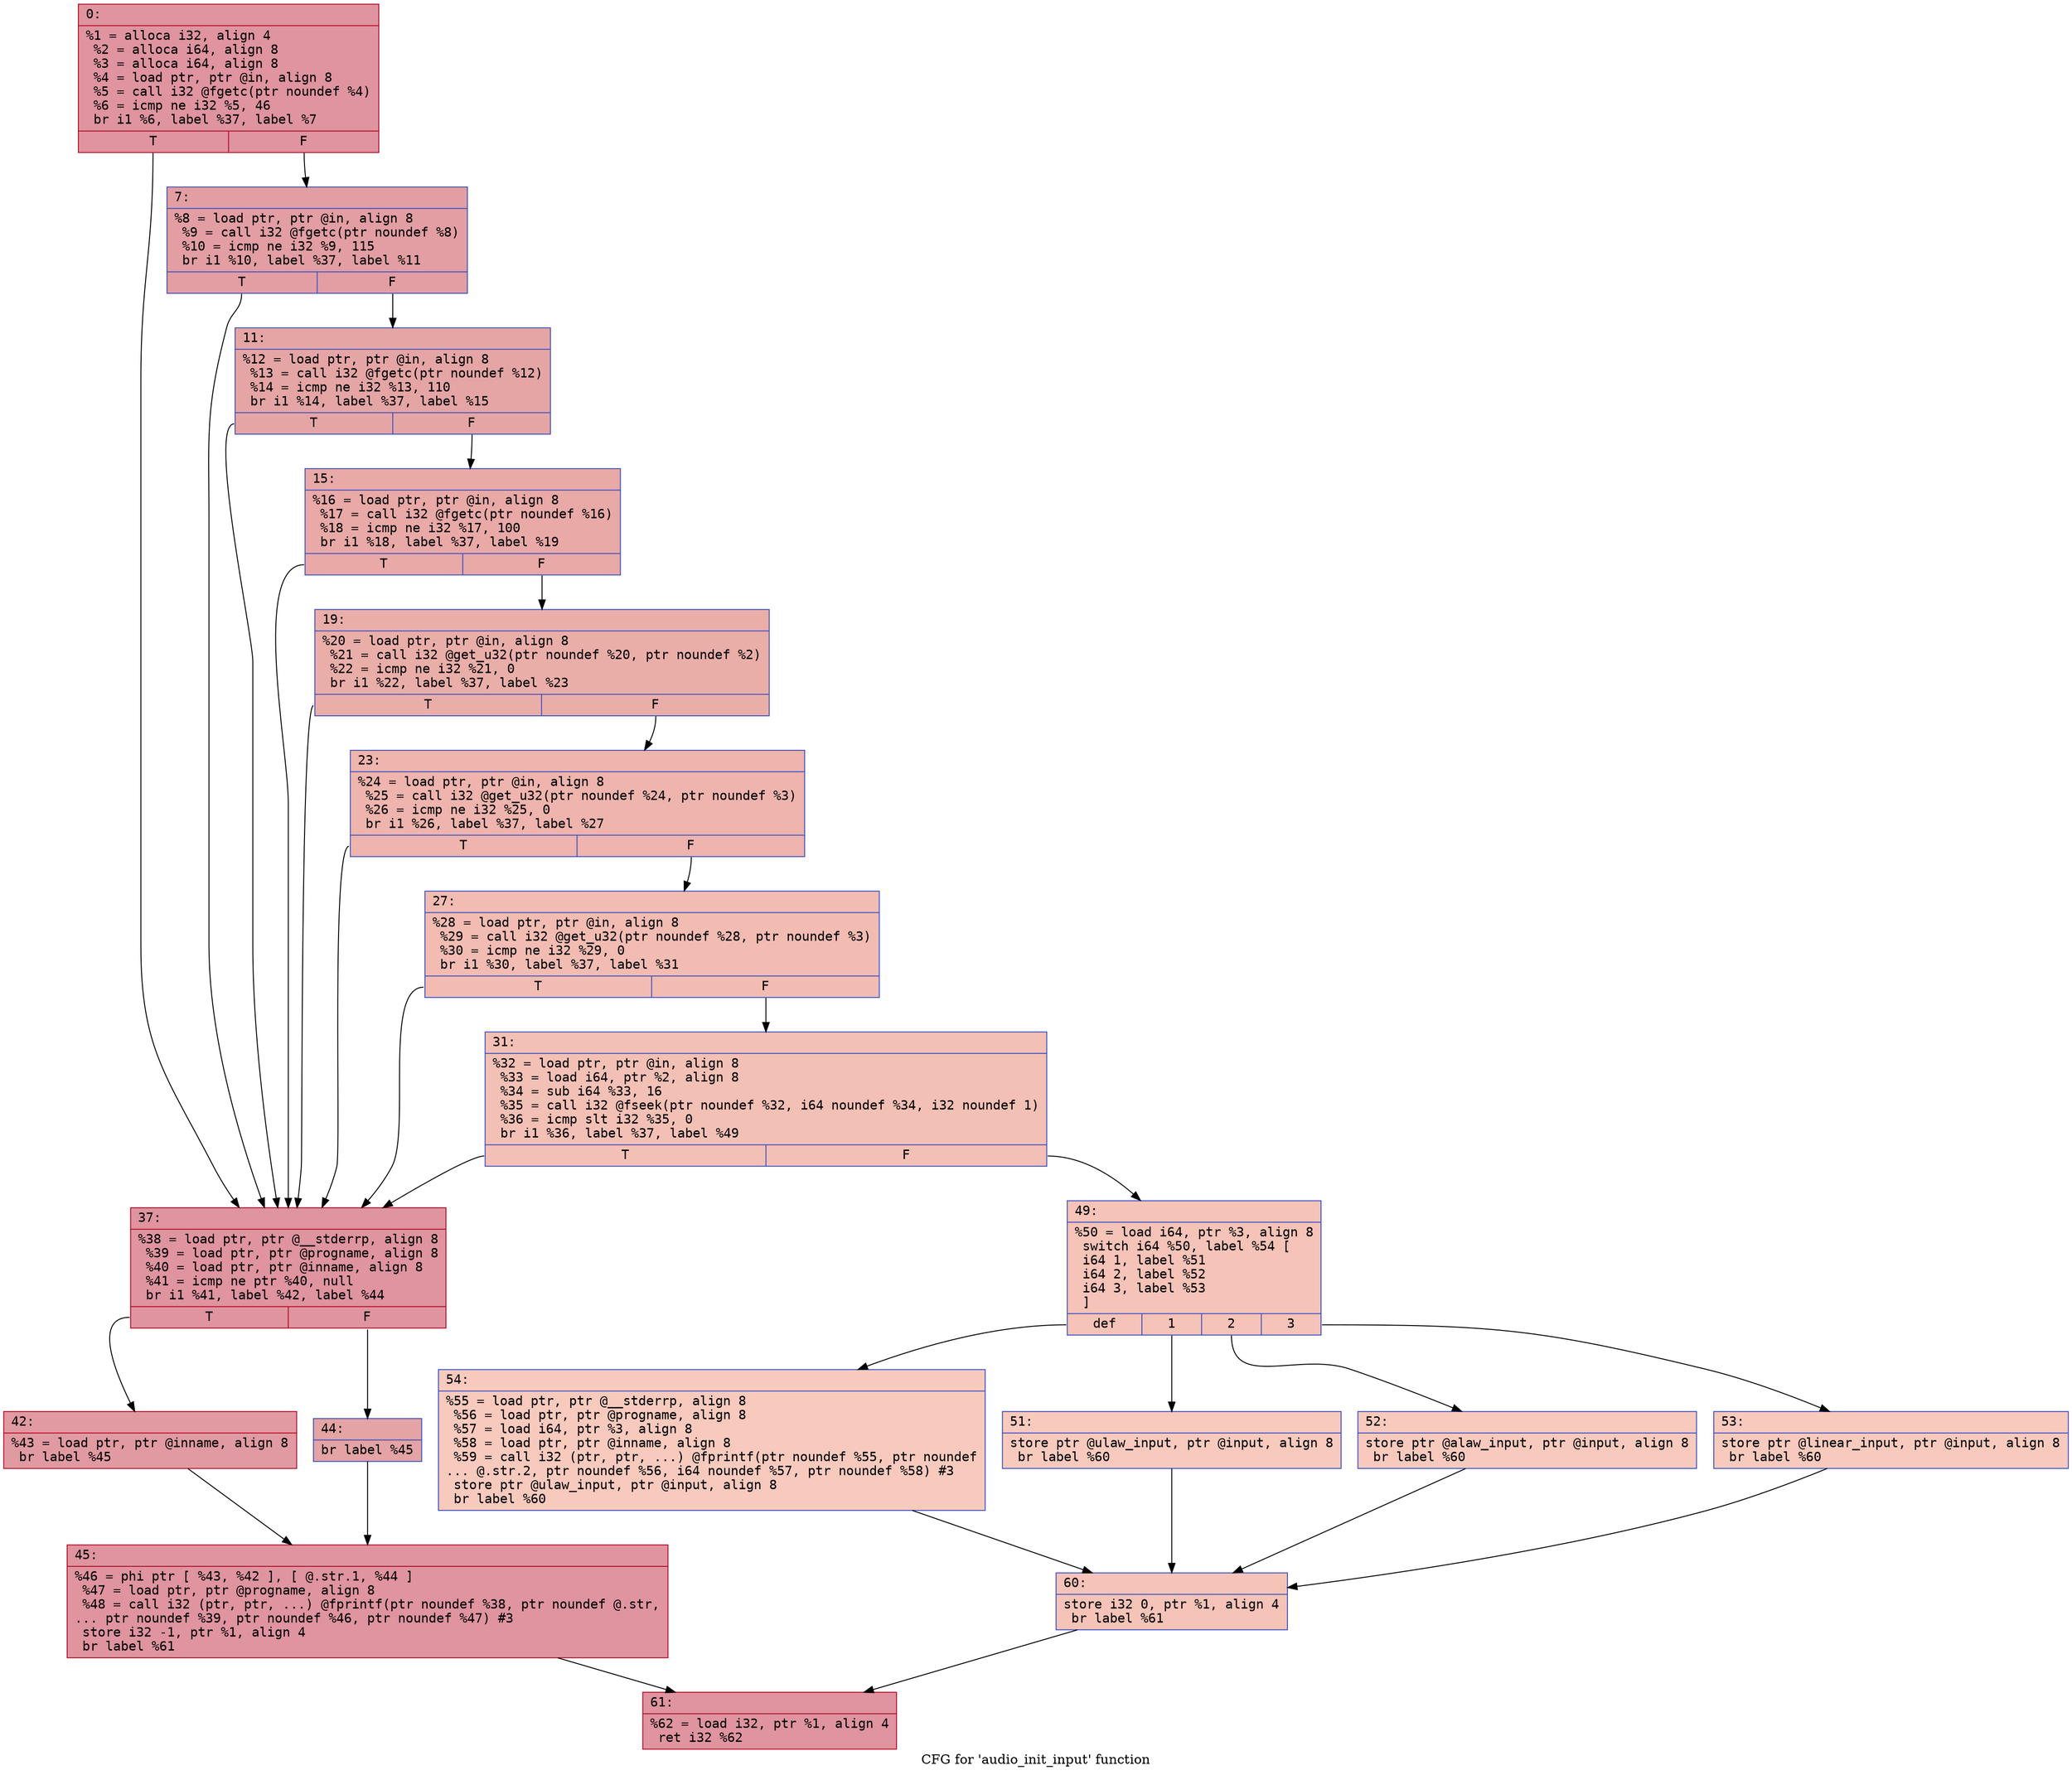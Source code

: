 digraph "CFG for 'audio_init_input' function" {
	label="CFG for 'audio_init_input' function";

	Node0x60000190a030 [shape=record,color="#b70d28ff", style=filled, fillcolor="#b70d2870" fontname="Courier",label="{0:\l|  %1 = alloca i32, align 4\l  %2 = alloca i64, align 8\l  %3 = alloca i64, align 8\l  %4 = load ptr, ptr @in, align 8\l  %5 = call i32 @fgetc(ptr noundef %4)\l  %6 = icmp ne i32 %5, 46\l  br i1 %6, label %37, label %7\l|{<s0>T|<s1>F}}"];
	Node0x60000190a030:s0 -> Node0x60000190a2b0[tooltip="0 -> 37\nProbability 50.00%" ];
	Node0x60000190a030:s1 -> Node0x60000190a080[tooltip="0 -> 7\nProbability 50.00%" ];
	Node0x60000190a080 [shape=record,color="#3d50c3ff", style=filled, fillcolor="#be242e70" fontname="Courier",label="{7:\l|  %8 = load ptr, ptr @in, align 8\l  %9 = call i32 @fgetc(ptr noundef %8)\l  %10 = icmp ne i32 %9, 115\l  br i1 %10, label %37, label %11\l|{<s0>T|<s1>F}}"];
	Node0x60000190a080:s0 -> Node0x60000190a2b0[tooltip="7 -> 37\nProbability 50.00%" ];
	Node0x60000190a080:s1 -> Node0x60000190a0d0[tooltip="7 -> 11\nProbability 50.00%" ];
	Node0x60000190a0d0 [shape=record,color="#3d50c3ff", style=filled, fillcolor="#c5333470" fontname="Courier",label="{11:\l|  %12 = load ptr, ptr @in, align 8\l  %13 = call i32 @fgetc(ptr noundef %12)\l  %14 = icmp ne i32 %13, 110\l  br i1 %14, label %37, label %15\l|{<s0>T|<s1>F}}"];
	Node0x60000190a0d0:s0 -> Node0x60000190a2b0[tooltip="11 -> 37\nProbability 50.00%" ];
	Node0x60000190a0d0:s1 -> Node0x60000190a120[tooltip="11 -> 15\nProbability 50.00%" ];
	Node0x60000190a120 [shape=record,color="#3d50c3ff", style=filled, fillcolor="#ca3b3770" fontname="Courier",label="{15:\l|  %16 = load ptr, ptr @in, align 8\l  %17 = call i32 @fgetc(ptr noundef %16)\l  %18 = icmp ne i32 %17, 100\l  br i1 %18, label %37, label %19\l|{<s0>T|<s1>F}}"];
	Node0x60000190a120:s0 -> Node0x60000190a2b0[tooltip="15 -> 37\nProbability 50.00%" ];
	Node0x60000190a120:s1 -> Node0x60000190a170[tooltip="15 -> 19\nProbability 50.00%" ];
	Node0x60000190a170 [shape=record,color="#3d50c3ff", style=filled, fillcolor="#d0473d70" fontname="Courier",label="{19:\l|  %20 = load ptr, ptr @in, align 8\l  %21 = call i32 @get_u32(ptr noundef %20, ptr noundef %2)\l  %22 = icmp ne i32 %21, 0\l  br i1 %22, label %37, label %23\l|{<s0>T|<s1>F}}"];
	Node0x60000190a170:s0 -> Node0x60000190a2b0[tooltip="19 -> 37\nProbability 62.50%" ];
	Node0x60000190a170:s1 -> Node0x60000190a1c0[tooltip="19 -> 23\nProbability 37.50%" ];
	Node0x60000190a1c0 [shape=record,color="#3d50c3ff", style=filled, fillcolor="#d8564670" fontname="Courier",label="{23:\l|  %24 = load ptr, ptr @in, align 8\l  %25 = call i32 @get_u32(ptr noundef %24, ptr noundef %3)\l  %26 = icmp ne i32 %25, 0\l  br i1 %26, label %37, label %27\l|{<s0>T|<s1>F}}"];
	Node0x60000190a1c0:s0 -> Node0x60000190a2b0[tooltip="23 -> 37\nProbability 62.50%" ];
	Node0x60000190a1c0:s1 -> Node0x60000190a210[tooltip="23 -> 27\nProbability 37.50%" ];
	Node0x60000190a210 [shape=record,color="#3d50c3ff", style=filled, fillcolor="#e1675170" fontname="Courier",label="{27:\l|  %28 = load ptr, ptr @in, align 8\l  %29 = call i32 @get_u32(ptr noundef %28, ptr noundef %3)\l  %30 = icmp ne i32 %29, 0\l  br i1 %30, label %37, label %31\l|{<s0>T|<s1>F}}"];
	Node0x60000190a210:s0 -> Node0x60000190a2b0[tooltip="27 -> 37\nProbability 62.50%" ];
	Node0x60000190a210:s1 -> Node0x60000190a260[tooltip="27 -> 31\nProbability 37.50%" ];
	Node0x60000190a260 [shape=record,color="#3d50c3ff", style=filled, fillcolor="#e5705870" fontname="Courier",label="{31:\l|  %32 = load ptr, ptr @in, align 8\l  %33 = load i64, ptr %2, align 8\l  %34 = sub i64 %33, 16\l  %35 = call i32 @fseek(ptr noundef %32, i64 noundef %34, i32 noundef 1)\l  %36 = icmp slt i32 %35, 0\l  br i1 %36, label %37, label %49\l|{<s0>T|<s1>F}}"];
	Node0x60000190a260:s0 -> Node0x60000190a2b0[tooltip="31 -> 37\nProbability 37.50%" ];
	Node0x60000190a260:s1 -> Node0x60000190a3f0[tooltip="31 -> 49\nProbability 62.50%" ];
	Node0x60000190a2b0 [shape=record,color="#b70d28ff", style=filled, fillcolor="#b70d2870" fontname="Courier",label="{37:\l|  %38 = load ptr, ptr @__stderrp, align 8\l  %39 = load ptr, ptr @progname, align 8\l  %40 = load ptr, ptr @inname, align 8\l  %41 = icmp ne ptr %40, null\l  br i1 %41, label %42, label %44\l|{<s0>T|<s1>F}}"];
	Node0x60000190a2b0:s0 -> Node0x60000190a300[tooltip="37 -> 42\nProbability 62.50%" ];
	Node0x60000190a2b0:s1 -> Node0x60000190a350[tooltip="37 -> 44\nProbability 37.50%" ];
	Node0x60000190a300 [shape=record,color="#b70d28ff", style=filled, fillcolor="#bb1b2c70" fontname="Courier",label="{42:\l|  %43 = load ptr, ptr @inname, align 8\l  br label %45\l}"];
	Node0x60000190a300 -> Node0x60000190a3a0[tooltip="42 -> 45\nProbability 100.00%" ];
	Node0x60000190a350 [shape=record,color="#3d50c3ff", style=filled, fillcolor="#c32e3170" fontname="Courier",label="{44:\l|  br label %45\l}"];
	Node0x60000190a350 -> Node0x60000190a3a0[tooltip="44 -> 45\nProbability 100.00%" ];
	Node0x60000190a3a0 [shape=record,color="#b70d28ff", style=filled, fillcolor="#b70d2870" fontname="Courier",label="{45:\l|  %46 = phi ptr [ %43, %42 ], [ @.str.1, %44 ]\l  %47 = load ptr, ptr @progname, align 8\l  %48 = call i32 (ptr, ptr, ...) @fprintf(ptr noundef %38, ptr noundef @.str,\l... ptr noundef %39, ptr noundef %46, ptr noundef %47) #3\l  store i32 -1, ptr %1, align 4\l  br label %61\l}"];
	Node0x60000190a3a0 -> Node0x60000190a5d0[tooltip="45 -> 61\nProbability 100.00%" ];
	Node0x60000190a3f0 [shape=record,color="#3d50c3ff", style=filled, fillcolor="#e8765c70" fontname="Courier",label="{49:\l|  %50 = load i64, ptr %3, align 8\l  switch i64 %50, label %54 [\l    i64 1, label %51\l    i64 2, label %52\l    i64 3, label %53\l  ]\l|{<s0>def|<s1>1|<s2>2|<s3>3}}"];
	Node0x60000190a3f0:s0 -> Node0x60000190a530[tooltip="49 -> 54\nProbability 25.00%" ];
	Node0x60000190a3f0:s1 -> Node0x60000190a440[tooltip="49 -> 51\nProbability 25.00%" ];
	Node0x60000190a3f0:s2 -> Node0x60000190a490[tooltip="49 -> 52\nProbability 25.00%" ];
	Node0x60000190a3f0:s3 -> Node0x60000190a4e0[tooltip="49 -> 53\nProbability 25.00%" ];
	Node0x60000190a440 [shape=record,color="#3d50c3ff", style=filled, fillcolor="#ef886b70" fontname="Courier",label="{51:\l|  store ptr @ulaw_input, ptr @input, align 8\l  br label %60\l}"];
	Node0x60000190a440 -> Node0x60000190a580[tooltip="51 -> 60\nProbability 100.00%" ];
	Node0x60000190a490 [shape=record,color="#3d50c3ff", style=filled, fillcolor="#ef886b70" fontname="Courier",label="{52:\l|  store ptr @alaw_input, ptr @input, align 8\l  br label %60\l}"];
	Node0x60000190a490 -> Node0x60000190a580[tooltip="52 -> 60\nProbability 100.00%" ];
	Node0x60000190a4e0 [shape=record,color="#3d50c3ff", style=filled, fillcolor="#ef886b70" fontname="Courier",label="{53:\l|  store ptr @linear_input, ptr @input, align 8\l  br label %60\l}"];
	Node0x60000190a4e0 -> Node0x60000190a580[tooltip="53 -> 60\nProbability 100.00%" ];
	Node0x60000190a530 [shape=record,color="#3d50c3ff", style=filled, fillcolor="#ef886b70" fontname="Courier",label="{54:\l|  %55 = load ptr, ptr @__stderrp, align 8\l  %56 = load ptr, ptr @progname, align 8\l  %57 = load i64, ptr %3, align 8\l  %58 = load ptr, ptr @inname, align 8\l  %59 = call i32 (ptr, ptr, ...) @fprintf(ptr noundef %55, ptr noundef\l... @.str.2, ptr noundef %56, i64 noundef %57, ptr noundef %58) #3\l  store ptr @ulaw_input, ptr @input, align 8\l  br label %60\l}"];
	Node0x60000190a530 -> Node0x60000190a580[tooltip="54 -> 60\nProbability 100.00%" ];
	Node0x60000190a580 [shape=record,color="#3d50c3ff", style=filled, fillcolor="#e8765c70" fontname="Courier",label="{60:\l|  store i32 0, ptr %1, align 4\l  br label %61\l}"];
	Node0x60000190a580 -> Node0x60000190a5d0[tooltip="60 -> 61\nProbability 100.00%" ];
	Node0x60000190a5d0 [shape=record,color="#b70d28ff", style=filled, fillcolor="#b70d2870" fontname="Courier",label="{61:\l|  %62 = load i32, ptr %1, align 4\l  ret i32 %62\l}"];
}
